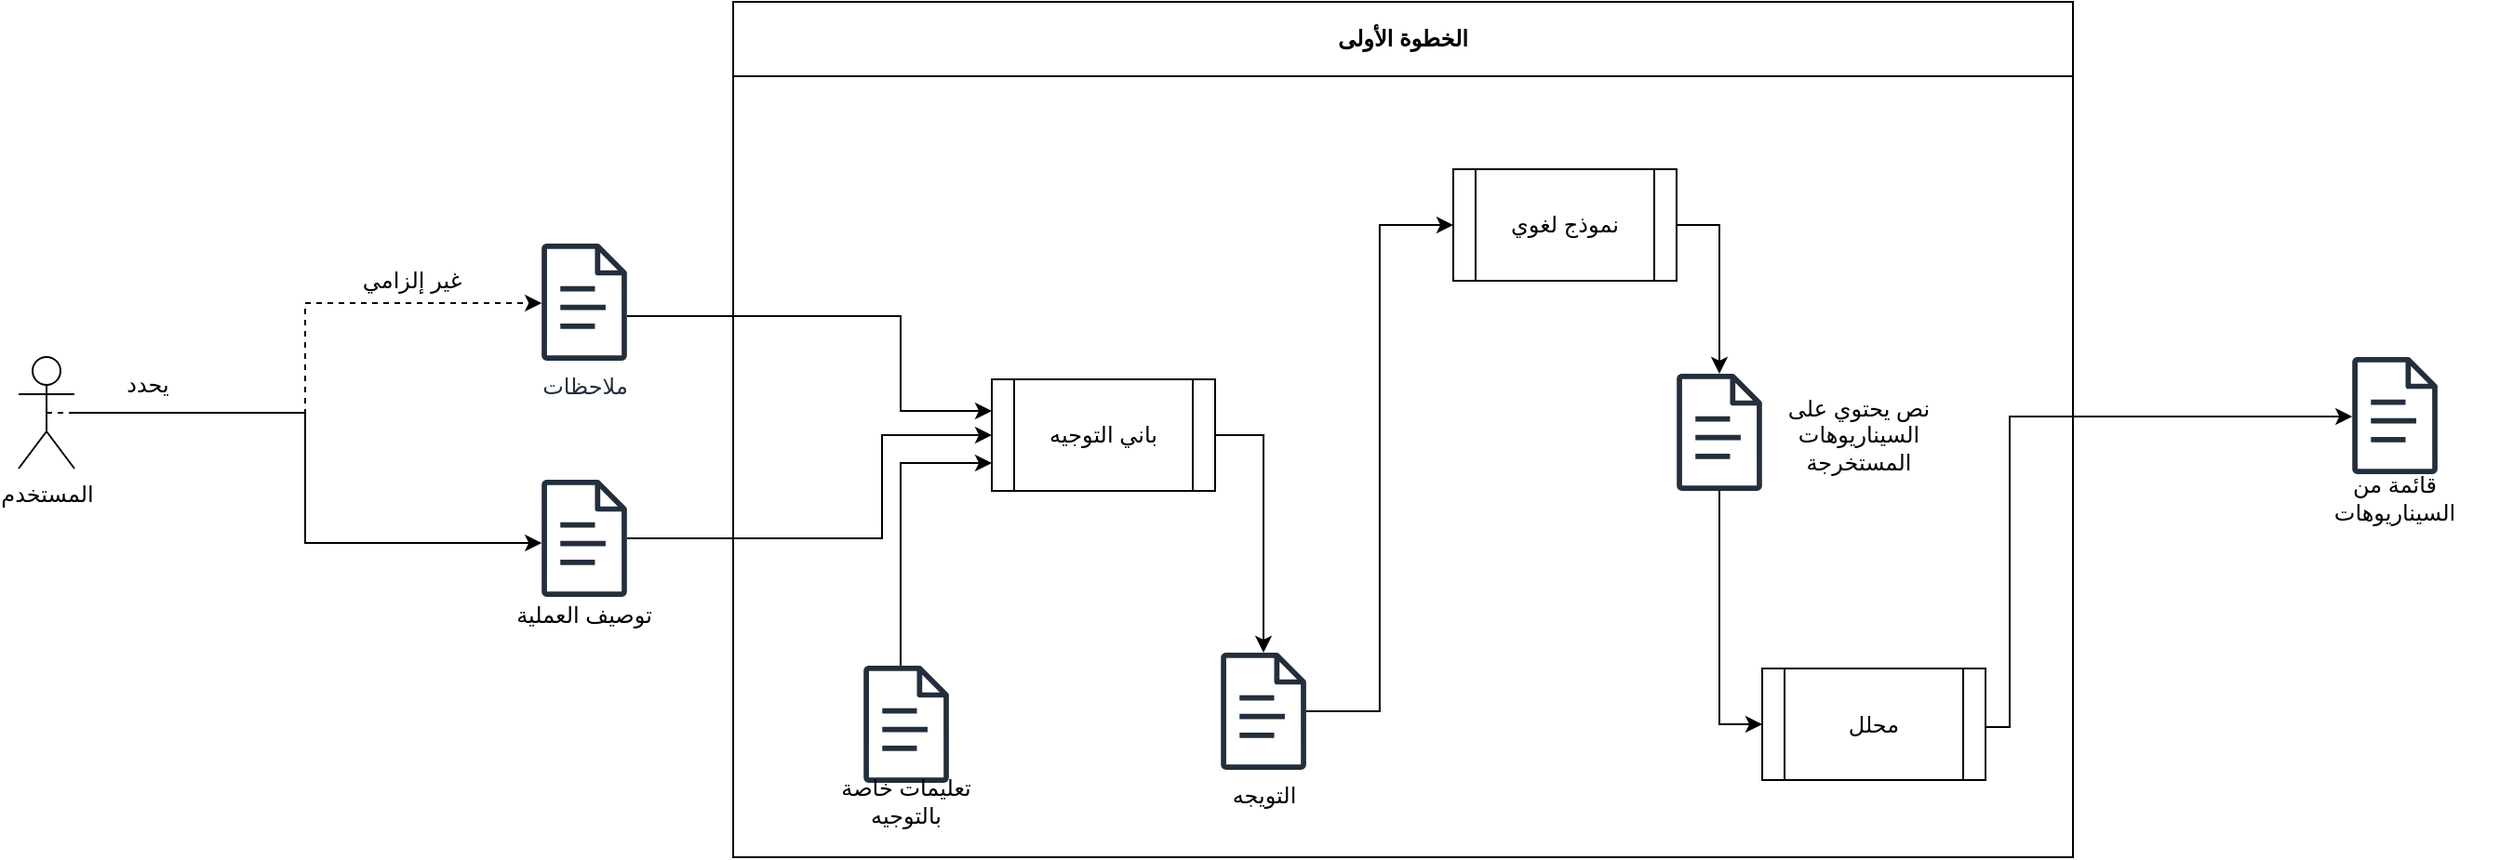 <mxfile version="24.7.7">
  <diagram name="Page-1" id="yzF4D6-XRq4Gyi-xgkHe">
    <mxGraphModel dx="3108" dy="1268" grid="1" gridSize="10" guides="1" tooltips="1" connect="1" arrows="1" fold="1" page="1" pageScale="1" pageWidth="850" pageHeight="1100" math="0" shadow="0">
      <root>
        <mxCell id="0" />
        <mxCell id="1" parent="0" />
        <mxCell id="5DNSiCvBfAr2K-2wsGIy-17" value="" style="rounded=0;whiteSpace=wrap;html=1;fillColor=default;" vertex="1" parent="1">
          <mxGeometry x="140" y="330" width="720" height="420" as="geometry" />
        </mxCell>
        <mxCell id="5DNSiCvBfAr2K-2wsGIy-5" style="edgeStyle=orthogonalEdgeStyle;rounded=0;orthogonalLoop=1;jettySize=auto;html=1;" edge="1" parent="1" source="5DNSiCvBfAr2K-2wsGIy-1" target="5DNSiCvBfAr2K-2wsGIy-37">
          <mxGeometry relative="1" as="geometry">
            <mxPoint x="20" y="581" as="targetPoint" />
            <Array as="points">
              <mxPoint x="-90" y="511" />
              <mxPoint x="-90" y="581" />
            </Array>
          </mxGeometry>
        </mxCell>
        <mxCell id="5DNSiCvBfAr2K-2wsGIy-57" style="edgeStyle=orthogonalEdgeStyle;rounded=0;orthogonalLoop=1;jettySize=auto;html=1;exitX=0.5;exitY=0.5;exitDx=0;exitDy=0;exitPerimeter=0;dashed=1;" edge="1" parent="1" source="5DNSiCvBfAr2K-2wsGIy-1" target="5DNSiCvBfAr2K-2wsGIy-35">
          <mxGeometry relative="1" as="geometry">
            <Array as="points">
              <mxPoint x="-90" y="511" />
              <mxPoint x="-90" y="452" />
            </Array>
          </mxGeometry>
        </mxCell>
        <mxCell id="5DNSiCvBfAr2K-2wsGIy-1" value="المستخدم" style="shape=umlActor;verticalLabelPosition=bottom;verticalAlign=top;html=1;outlineConnect=0;" vertex="1" parent="1">
          <mxGeometry x="-244" y="481" width="30" height="60" as="geometry" />
        </mxCell>
        <mxCell id="5DNSiCvBfAr2K-2wsGIy-6" value="غير إلزامي" style="text;html=1;align=center;verticalAlign=middle;resizable=0;points=[];autosize=1;strokeColor=none;fillColor=none;rotation=0;" vertex="1" parent="1">
          <mxGeometry x="-68" y="425" width="70" height="30" as="geometry" />
        </mxCell>
        <mxCell id="5DNSiCvBfAr2K-2wsGIy-16" value="يحدد" style="text;html=1;align=center;verticalAlign=middle;resizable=0;points=[];autosize=1;strokeColor=none;fillColor=none;" vertex="1" parent="1">
          <mxGeometry x="-195" y="481" width="40" height="30" as="geometry" />
        </mxCell>
        <mxCell id="5DNSiCvBfAr2K-2wsGIy-27" style="edgeStyle=orthogonalEdgeStyle;rounded=0;orthogonalLoop=1;jettySize=auto;html=1;" edge="1" parent="1" target="5DNSiCvBfAr2K-2wsGIy-45">
          <mxGeometry relative="1" as="geometry">
            <mxPoint x="1030" y="510" as="targetPoint" />
            <mxPoint x="730" y="680" as="sourcePoint" />
            <Array as="points">
              <mxPoint x="826" y="680" />
              <mxPoint x="826" y="513" />
            </Array>
          </mxGeometry>
        </mxCell>
        <mxCell id="5DNSiCvBfAr2K-2wsGIy-54" style="edgeStyle=orthogonalEdgeStyle;rounded=0;orthogonalLoop=1;jettySize=auto;html=1;" edge="1" parent="1" source="5DNSiCvBfAr2K-2wsGIy-34" target="5DNSiCvBfAr2K-2wsGIy-41">
          <mxGeometry relative="1" as="geometry" />
        </mxCell>
        <mxCell id="5DNSiCvBfAr2K-2wsGIy-34" value="باني التوجيه" style="shape=process;whiteSpace=wrap;html=1;backgroundOutline=1;" vertex="1" parent="1">
          <mxGeometry x="279" y="493" width="120" height="60" as="geometry" />
        </mxCell>
        <mxCell id="5DNSiCvBfAr2K-2wsGIy-49" style="edgeStyle=orthogonalEdgeStyle;rounded=0;orthogonalLoop=1;jettySize=auto;html=1;" edge="1" parent="1" source="5DNSiCvBfAr2K-2wsGIy-35" target="5DNSiCvBfAr2K-2wsGIy-34">
          <mxGeometry relative="1" as="geometry">
            <Array as="points">
              <mxPoint x="230" y="459" />
              <mxPoint x="230" y="510" />
            </Array>
          </mxGeometry>
        </mxCell>
        <mxCell id="5DNSiCvBfAr2K-2wsGIy-35" value="ملاحظات" style="sketch=0;outlineConnect=0;fontColor=#232F3E;gradientColor=none;fillColor=#232F3D;strokeColor=none;dashed=0;verticalLabelPosition=bottom;verticalAlign=top;align=center;html=1;fontSize=12;fontStyle=0;aspect=fixed;pointerEvents=1;shape=mxgraph.aws4.document;" vertex="1" parent="1">
          <mxGeometry x="36.98" y="420" width="46.04" height="63" as="geometry" />
        </mxCell>
        <mxCell id="5DNSiCvBfAr2K-2wsGIy-55" style="edgeStyle=orthogonalEdgeStyle;rounded=0;orthogonalLoop=1;jettySize=auto;html=1;entryX=0;entryY=0.5;entryDx=0;entryDy=0;" edge="1" parent="1" source="5DNSiCvBfAr2K-2wsGIy-37" target="5DNSiCvBfAr2K-2wsGIy-34">
          <mxGeometry relative="1" as="geometry">
            <Array as="points">
              <mxPoint x="220" y="579" />
              <mxPoint x="220" y="523" />
            </Array>
          </mxGeometry>
        </mxCell>
        <mxCell id="5DNSiCvBfAr2K-2wsGIy-37" value="" style="sketch=0;outlineConnect=0;fontColor=#232F3E;gradientColor=none;fillColor=#232F3D;strokeColor=none;dashed=0;verticalLabelPosition=bottom;verticalAlign=top;align=center;html=1;fontSize=12;fontStyle=0;aspect=fixed;pointerEvents=1;shape=mxgraph.aws4.document;" vertex="1" parent="1">
          <mxGeometry x="36.98" y="547" width="46.04" height="63" as="geometry" />
        </mxCell>
        <mxCell id="5DNSiCvBfAr2K-2wsGIy-56" style="edgeStyle=orthogonalEdgeStyle;rounded=0;orthogonalLoop=1;jettySize=auto;html=1;entryX=0;entryY=0.75;entryDx=0;entryDy=0;" edge="1" parent="1" source="5DNSiCvBfAr2K-2wsGIy-40" target="5DNSiCvBfAr2K-2wsGIy-34">
          <mxGeometry relative="1" as="geometry">
            <Array as="points">
              <mxPoint x="230" y="538" />
            </Array>
          </mxGeometry>
        </mxCell>
        <mxCell id="5DNSiCvBfAr2K-2wsGIy-40" value="" style="sketch=0;outlineConnect=0;fontColor=#232F3E;gradientColor=none;fillColor=#232F3D;strokeColor=none;dashed=0;verticalLabelPosition=bottom;verticalAlign=top;align=center;html=1;fontSize=12;fontStyle=0;aspect=fixed;pointerEvents=1;shape=mxgraph.aws4.document;" vertex="1" parent="1">
          <mxGeometry x="210" y="647" width="46.04" height="63" as="geometry" />
        </mxCell>
        <mxCell id="5DNSiCvBfAr2K-2wsGIy-59" style="edgeStyle=orthogonalEdgeStyle;rounded=0;orthogonalLoop=1;jettySize=auto;html=1;entryX=0;entryY=0.5;entryDx=0;entryDy=0;" edge="1" parent="1" source="5DNSiCvBfAr2K-2wsGIy-41" target="5DNSiCvBfAr2K-2wsGIy-47">
          <mxGeometry relative="1" as="geometry" />
        </mxCell>
        <mxCell id="5DNSiCvBfAr2K-2wsGIy-41" value="&lt;span style=&quot;color: rgb(0, 0, 0); text-wrap: wrap;&quot;&gt;التويجه&lt;/span&gt;" style="sketch=0;outlineConnect=0;fontColor=#232F3E;gradientColor=none;fillColor=#232F3D;strokeColor=none;dashed=0;verticalLabelPosition=bottom;verticalAlign=top;align=center;html=1;fontSize=12;fontStyle=0;aspect=fixed;pointerEvents=1;shape=mxgraph.aws4.document;" vertex="1" parent="1">
          <mxGeometry x="402" y="640" width="46.04" height="63" as="geometry" />
        </mxCell>
        <mxCell id="5DNSiCvBfAr2K-2wsGIy-60" style="edgeStyle=orthogonalEdgeStyle;rounded=0;orthogonalLoop=1;jettySize=auto;html=1;entryX=0;entryY=0.5;entryDx=0;entryDy=0;" edge="1" parent="1" source="5DNSiCvBfAr2K-2wsGIy-42" target="5DNSiCvBfAr2K-2wsGIy-48">
          <mxGeometry relative="1" as="geometry">
            <Array as="points">
              <mxPoint x="670" y="679" />
            </Array>
          </mxGeometry>
        </mxCell>
        <mxCell id="5DNSiCvBfAr2K-2wsGIy-42" value="" style="sketch=0;outlineConnect=0;fontColor=#232F3E;gradientColor=none;fillColor=#232F3D;strokeColor=none;dashed=0;verticalLabelPosition=bottom;verticalAlign=top;align=center;html=1;fontSize=12;fontStyle=0;aspect=fixed;pointerEvents=1;shape=mxgraph.aws4.document;" vertex="1" parent="1">
          <mxGeometry x="646.98" y="490" width="46.04" height="63" as="geometry" />
        </mxCell>
        <mxCell id="5DNSiCvBfAr2K-2wsGIy-45" value="" style="sketch=0;outlineConnect=0;fontColor=#232F3E;gradientColor=none;fillColor=#232F3D;strokeColor=none;dashed=0;verticalLabelPosition=bottom;verticalAlign=top;align=center;html=1;fontSize=12;fontStyle=0;aspect=fixed;pointerEvents=1;shape=mxgraph.aws4.document;" vertex="1" parent="1">
          <mxGeometry x="1010" y="481" width="46.04" height="63" as="geometry" />
        </mxCell>
        <mxCell id="5DNSiCvBfAr2K-2wsGIy-58" style="edgeStyle=orthogonalEdgeStyle;rounded=0;orthogonalLoop=1;jettySize=auto;html=1;" edge="1" parent="1" source="5DNSiCvBfAr2K-2wsGIy-47" target="5DNSiCvBfAr2K-2wsGIy-42">
          <mxGeometry relative="1" as="geometry" />
        </mxCell>
        <mxCell id="5DNSiCvBfAr2K-2wsGIy-47" value="نموذج لغوي" style="shape=process;whiteSpace=wrap;html=1;backgroundOutline=1;" vertex="1" parent="1">
          <mxGeometry x="526.98" y="380" width="120" height="60" as="geometry" />
        </mxCell>
        <mxCell id="5DNSiCvBfAr2K-2wsGIy-48" value="محلل" style="shape=process;whiteSpace=wrap;html=1;backgroundOutline=1;" vertex="1" parent="1">
          <mxGeometry x="693.02" y="648.5" width="120" height="60" as="geometry" />
        </mxCell>
        <mxCell id="5DNSiCvBfAr2K-2wsGIy-67" value="نص يحتوي على السيناريوهات المستخرجة" style="text;html=1;align=center;verticalAlign=middle;whiteSpace=wrap;rounded=0;" vertex="1" parent="1">
          <mxGeometry x="690" y="513" width="110" height="20" as="geometry" />
        </mxCell>
        <mxCell id="5DNSiCvBfAr2K-2wsGIy-68" value="تعليمات خاصة بالتوجيه" style="text;html=1;align=center;verticalAlign=middle;whiteSpace=wrap;rounded=0;" vertex="1" parent="1">
          <mxGeometry x="178.02" y="710" width="110" height="20" as="geometry" />
        </mxCell>
        <mxCell id="5DNSiCvBfAr2K-2wsGIy-69" value="توصيف العملية" style="text;html=1;align=center;verticalAlign=middle;whiteSpace=wrap;rounded=0;" vertex="1" parent="1">
          <mxGeometry x="5.0" y="610" width="110" height="20" as="geometry" />
        </mxCell>
        <mxCell id="5DNSiCvBfAr2K-2wsGIy-70" value="قائمة من السيناريوهات" style="text;html=1;align=center;verticalAlign=middle;whiteSpace=wrap;rounded=0;" vertex="1" parent="1">
          <mxGeometry x="978.02" y="547" width="110" height="20" as="geometry" />
        </mxCell>
        <mxCell id="5DNSiCvBfAr2K-2wsGIy-71" value="&lt;b&gt;الخطوة الأولى&lt;/b&gt;" style="rounded=0;whiteSpace=wrap;html=1;" vertex="1" parent="1">
          <mxGeometry x="140" y="290" width="720" height="40" as="geometry" />
        </mxCell>
      </root>
    </mxGraphModel>
  </diagram>
</mxfile>
